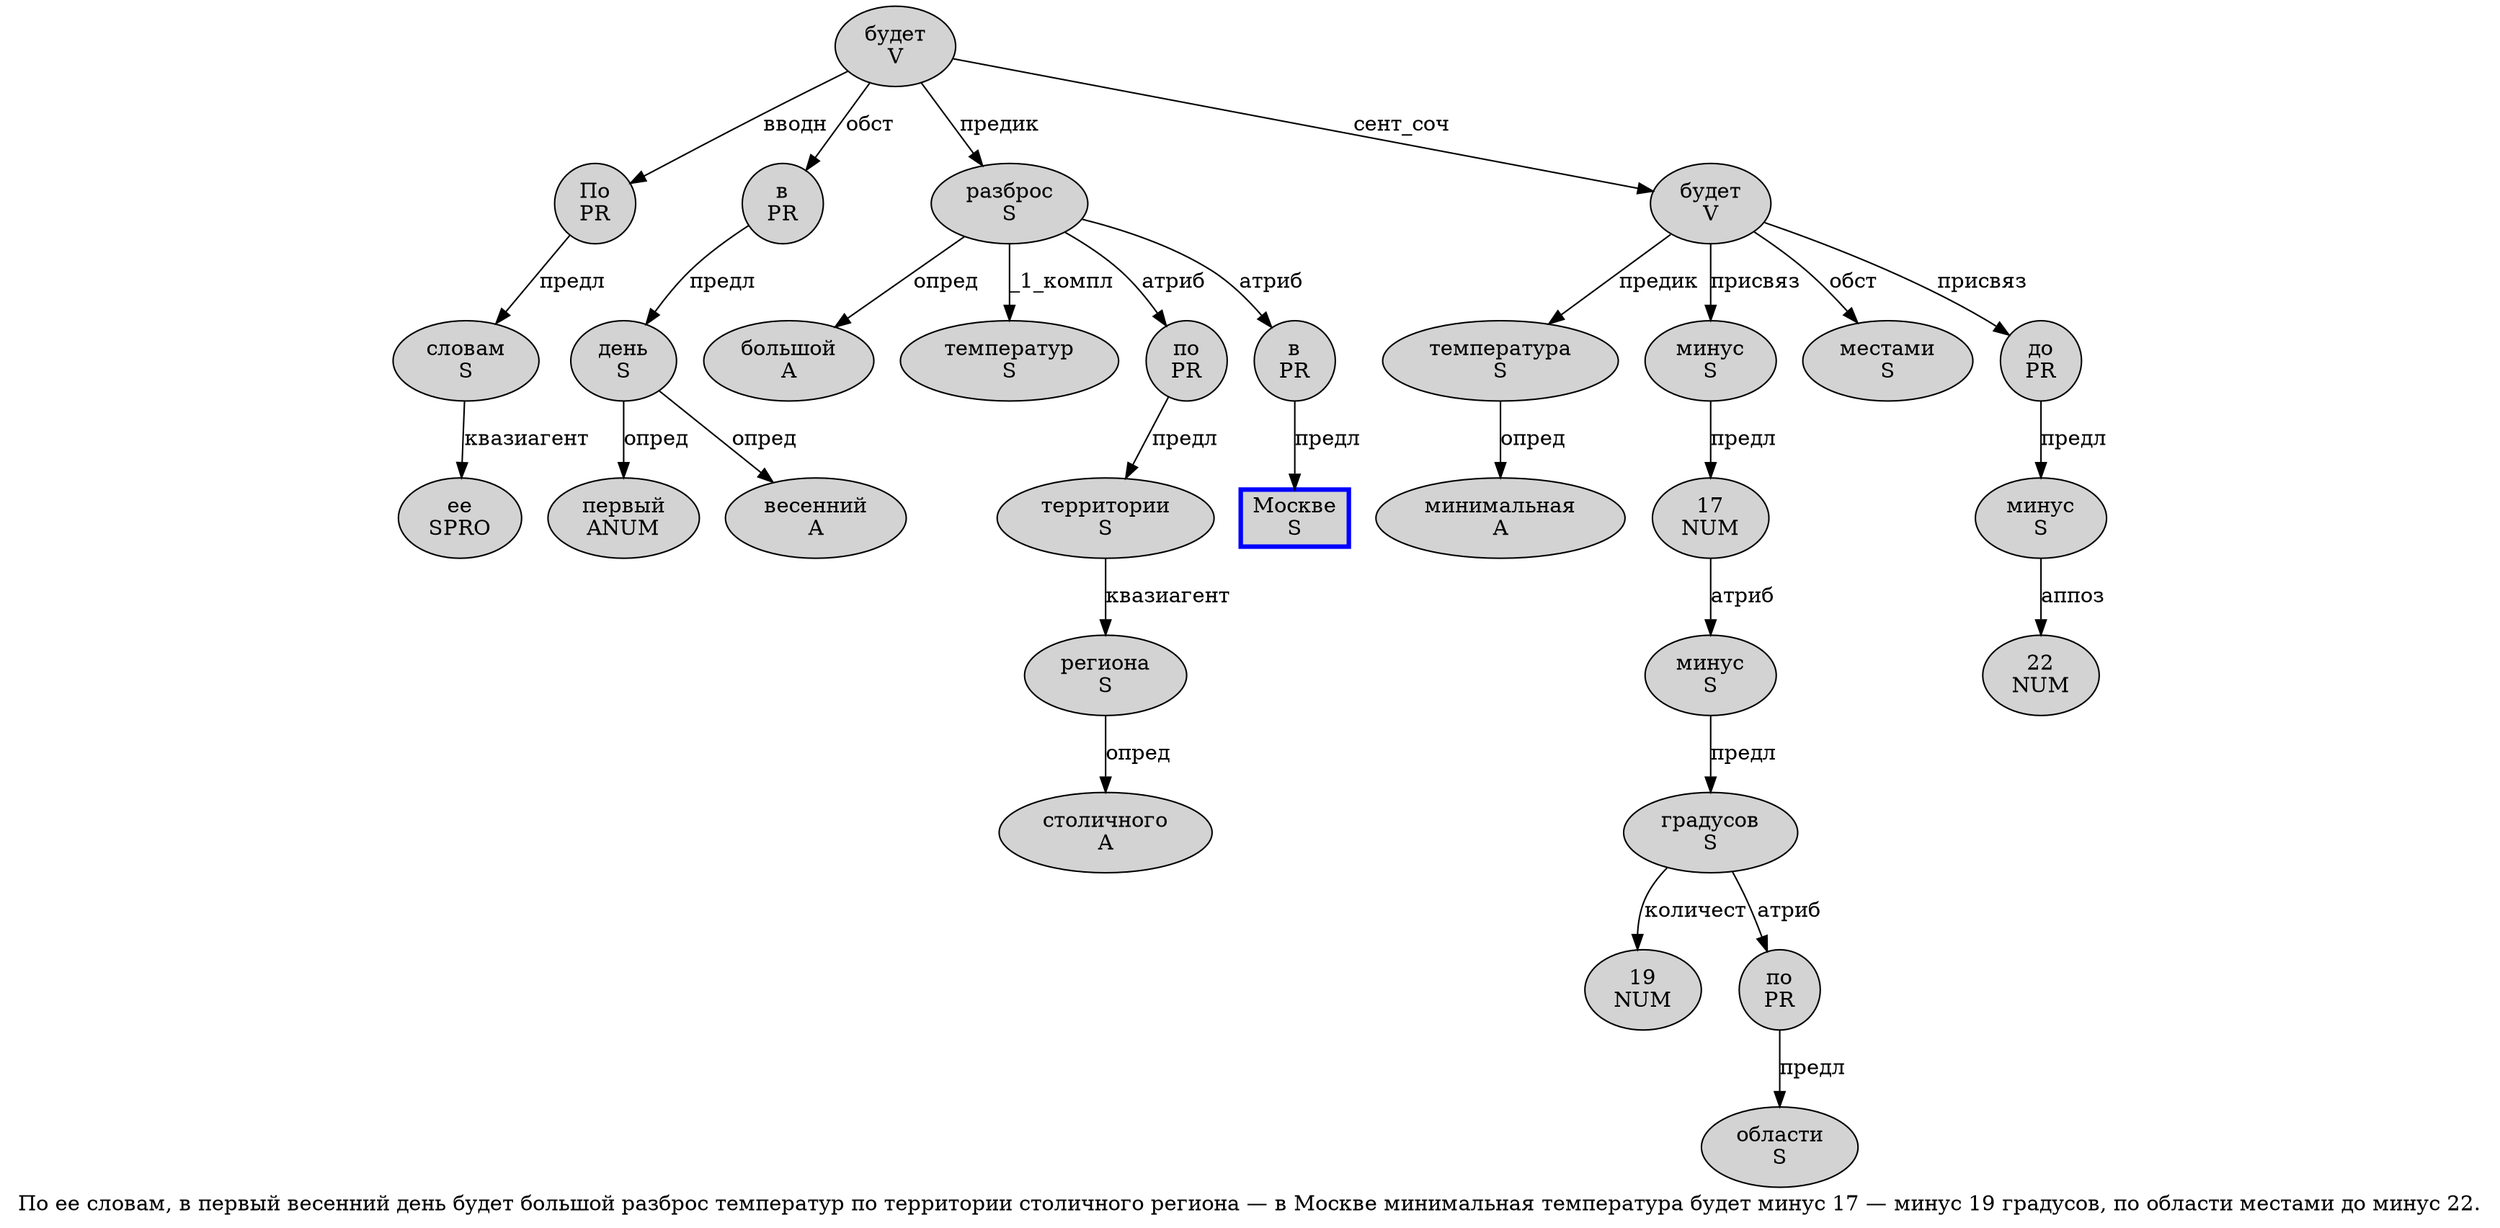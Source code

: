 digraph SENTENCE_680 {
	graph [label="По ее словам, в первый весенний день будет большой разброс температур по территории столичного региона — в Москве минимальная температура будет минус 17 — минус 19 градусов, по области местами до минус 22."]
	node [style=filled]
		0 [label="По
PR" color="" fillcolor=lightgray penwidth=1 shape=ellipse]
		1 [label="ее
SPRO" color="" fillcolor=lightgray penwidth=1 shape=ellipse]
		2 [label="словам
S" color="" fillcolor=lightgray penwidth=1 shape=ellipse]
		4 [label="в
PR" color="" fillcolor=lightgray penwidth=1 shape=ellipse]
		5 [label="первый
ANUM" color="" fillcolor=lightgray penwidth=1 shape=ellipse]
		6 [label="весенний
A" color="" fillcolor=lightgray penwidth=1 shape=ellipse]
		7 [label="день
S" color="" fillcolor=lightgray penwidth=1 shape=ellipse]
		8 [label="будет
V" color="" fillcolor=lightgray penwidth=1 shape=ellipse]
		9 [label="большой
A" color="" fillcolor=lightgray penwidth=1 shape=ellipse]
		10 [label="разброс
S" color="" fillcolor=lightgray penwidth=1 shape=ellipse]
		11 [label="температур
S" color="" fillcolor=lightgray penwidth=1 shape=ellipse]
		12 [label="по
PR" color="" fillcolor=lightgray penwidth=1 shape=ellipse]
		13 [label="территории
S" color="" fillcolor=lightgray penwidth=1 shape=ellipse]
		14 [label="столичного
A" color="" fillcolor=lightgray penwidth=1 shape=ellipse]
		15 [label="региона
S" color="" fillcolor=lightgray penwidth=1 shape=ellipse]
		17 [label="в
PR" color="" fillcolor=lightgray penwidth=1 shape=ellipse]
		18 [label="Москве
S" color=blue fillcolor=lightgray penwidth=3 shape=box]
		19 [label="минимальная
A" color="" fillcolor=lightgray penwidth=1 shape=ellipse]
		20 [label="температура
S" color="" fillcolor=lightgray penwidth=1 shape=ellipse]
		21 [label="будет
V" color="" fillcolor=lightgray penwidth=1 shape=ellipse]
		22 [label="минус
S" color="" fillcolor=lightgray penwidth=1 shape=ellipse]
		23 [label="17
NUM" color="" fillcolor=lightgray penwidth=1 shape=ellipse]
		25 [label="минус
S" color="" fillcolor=lightgray penwidth=1 shape=ellipse]
		26 [label="19
NUM" color="" fillcolor=lightgray penwidth=1 shape=ellipse]
		27 [label="градусов
S" color="" fillcolor=lightgray penwidth=1 shape=ellipse]
		29 [label="по
PR" color="" fillcolor=lightgray penwidth=1 shape=ellipse]
		30 [label="области
S" color="" fillcolor=lightgray penwidth=1 shape=ellipse]
		31 [label="местами
S" color="" fillcolor=lightgray penwidth=1 shape=ellipse]
		32 [label="до
PR" color="" fillcolor=lightgray penwidth=1 shape=ellipse]
		33 [label="минус
S" color="" fillcolor=lightgray penwidth=1 shape=ellipse]
		34 [label="22
NUM" color="" fillcolor=lightgray penwidth=1 shape=ellipse]
			17 -> 18 [label="предл"]
			21 -> 20 [label="предик"]
			21 -> 22 [label="присвяз"]
			21 -> 31 [label="обст"]
			21 -> 32 [label="присвяз"]
			4 -> 7 [label="предл"]
			7 -> 5 [label="опред"]
			7 -> 6 [label="опред"]
			29 -> 30 [label="предл"]
			22 -> 23 [label="предл"]
			2 -> 1 [label="квазиагент"]
			27 -> 26 [label="количест"]
			27 -> 29 [label="атриб"]
			20 -> 19 [label="опред"]
			0 -> 2 [label="предл"]
			25 -> 27 [label="предл"]
			32 -> 33 [label="предл"]
			13 -> 15 [label="квазиагент"]
			15 -> 14 [label="опред"]
			10 -> 9 [label="опред"]
			10 -> 11 [label="_1_компл"]
			10 -> 12 [label="атриб"]
			10 -> 17 [label="атриб"]
			33 -> 34 [label="аппоз"]
			23 -> 25 [label="атриб"]
			12 -> 13 [label="предл"]
			8 -> 0 [label="вводн"]
			8 -> 4 [label="обст"]
			8 -> 10 [label="предик"]
			8 -> 21 [label="сент_соч"]
}